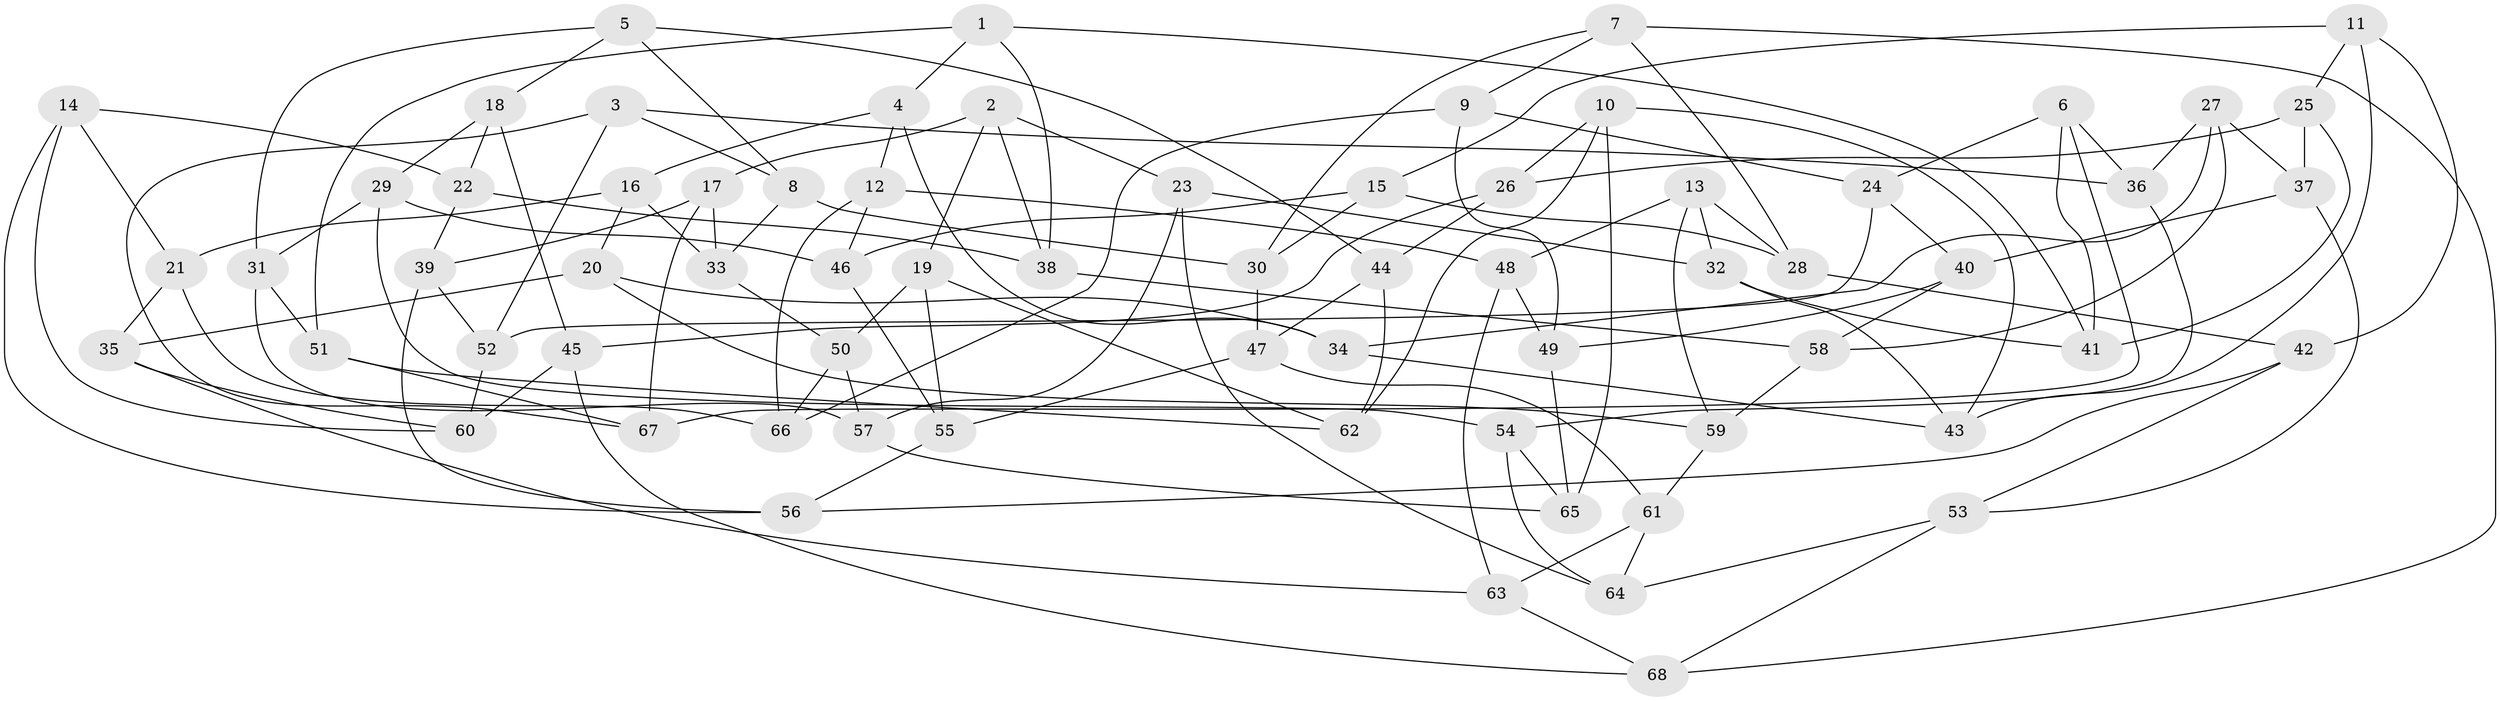 // coarse degree distribution, {6: 0.5357142857142857, 7: 0.10714285714285714, 5: 0.17857142857142858, 8: 0.14285714285714285, 4: 0.03571428571428571}
// Generated by graph-tools (version 1.1) at 2025/38/03/04/25 23:38:13]
// undirected, 68 vertices, 136 edges
graph export_dot {
  node [color=gray90,style=filled];
  1;
  2;
  3;
  4;
  5;
  6;
  7;
  8;
  9;
  10;
  11;
  12;
  13;
  14;
  15;
  16;
  17;
  18;
  19;
  20;
  21;
  22;
  23;
  24;
  25;
  26;
  27;
  28;
  29;
  30;
  31;
  32;
  33;
  34;
  35;
  36;
  37;
  38;
  39;
  40;
  41;
  42;
  43;
  44;
  45;
  46;
  47;
  48;
  49;
  50;
  51;
  52;
  53;
  54;
  55;
  56;
  57;
  58;
  59;
  60;
  61;
  62;
  63;
  64;
  65;
  66;
  67;
  68;
  1 -- 38;
  1 -- 4;
  1 -- 41;
  1 -- 51;
  2 -- 17;
  2 -- 19;
  2 -- 38;
  2 -- 23;
  3 -- 36;
  3 -- 8;
  3 -- 67;
  3 -- 52;
  4 -- 12;
  4 -- 16;
  4 -- 34;
  5 -- 8;
  5 -- 44;
  5 -- 18;
  5 -- 31;
  6 -- 67;
  6 -- 24;
  6 -- 36;
  6 -- 41;
  7 -- 30;
  7 -- 68;
  7 -- 9;
  7 -- 28;
  8 -- 33;
  8 -- 30;
  9 -- 49;
  9 -- 24;
  9 -- 66;
  10 -- 65;
  10 -- 26;
  10 -- 43;
  10 -- 62;
  11 -- 15;
  11 -- 25;
  11 -- 42;
  11 -- 43;
  12 -- 46;
  12 -- 66;
  12 -- 48;
  13 -- 59;
  13 -- 48;
  13 -- 28;
  13 -- 32;
  14 -- 21;
  14 -- 22;
  14 -- 60;
  14 -- 56;
  15 -- 46;
  15 -- 30;
  15 -- 28;
  16 -- 20;
  16 -- 21;
  16 -- 33;
  17 -- 67;
  17 -- 39;
  17 -- 33;
  18 -- 45;
  18 -- 22;
  18 -- 29;
  19 -- 50;
  19 -- 55;
  19 -- 62;
  20 -- 59;
  20 -- 35;
  20 -- 34;
  21 -- 35;
  21 -- 66;
  22 -- 39;
  22 -- 38;
  23 -- 32;
  23 -- 57;
  23 -- 64;
  24 -- 40;
  24 -- 52;
  25 -- 37;
  25 -- 26;
  25 -- 41;
  26 -- 45;
  26 -- 44;
  27 -- 34;
  27 -- 37;
  27 -- 36;
  27 -- 58;
  28 -- 42;
  29 -- 31;
  29 -- 54;
  29 -- 46;
  30 -- 47;
  31 -- 57;
  31 -- 51;
  32 -- 43;
  32 -- 41;
  33 -- 50;
  34 -- 43;
  35 -- 63;
  35 -- 60;
  36 -- 54;
  37 -- 40;
  37 -- 53;
  38 -- 58;
  39 -- 52;
  39 -- 56;
  40 -- 58;
  40 -- 49;
  42 -- 56;
  42 -- 53;
  44 -- 47;
  44 -- 62;
  45 -- 60;
  45 -- 68;
  46 -- 55;
  47 -- 55;
  47 -- 61;
  48 -- 49;
  48 -- 63;
  49 -- 65;
  50 -- 66;
  50 -- 57;
  51 -- 62;
  51 -- 67;
  52 -- 60;
  53 -- 64;
  53 -- 68;
  54 -- 65;
  54 -- 64;
  55 -- 56;
  57 -- 65;
  58 -- 59;
  59 -- 61;
  61 -- 64;
  61 -- 63;
  63 -- 68;
}
